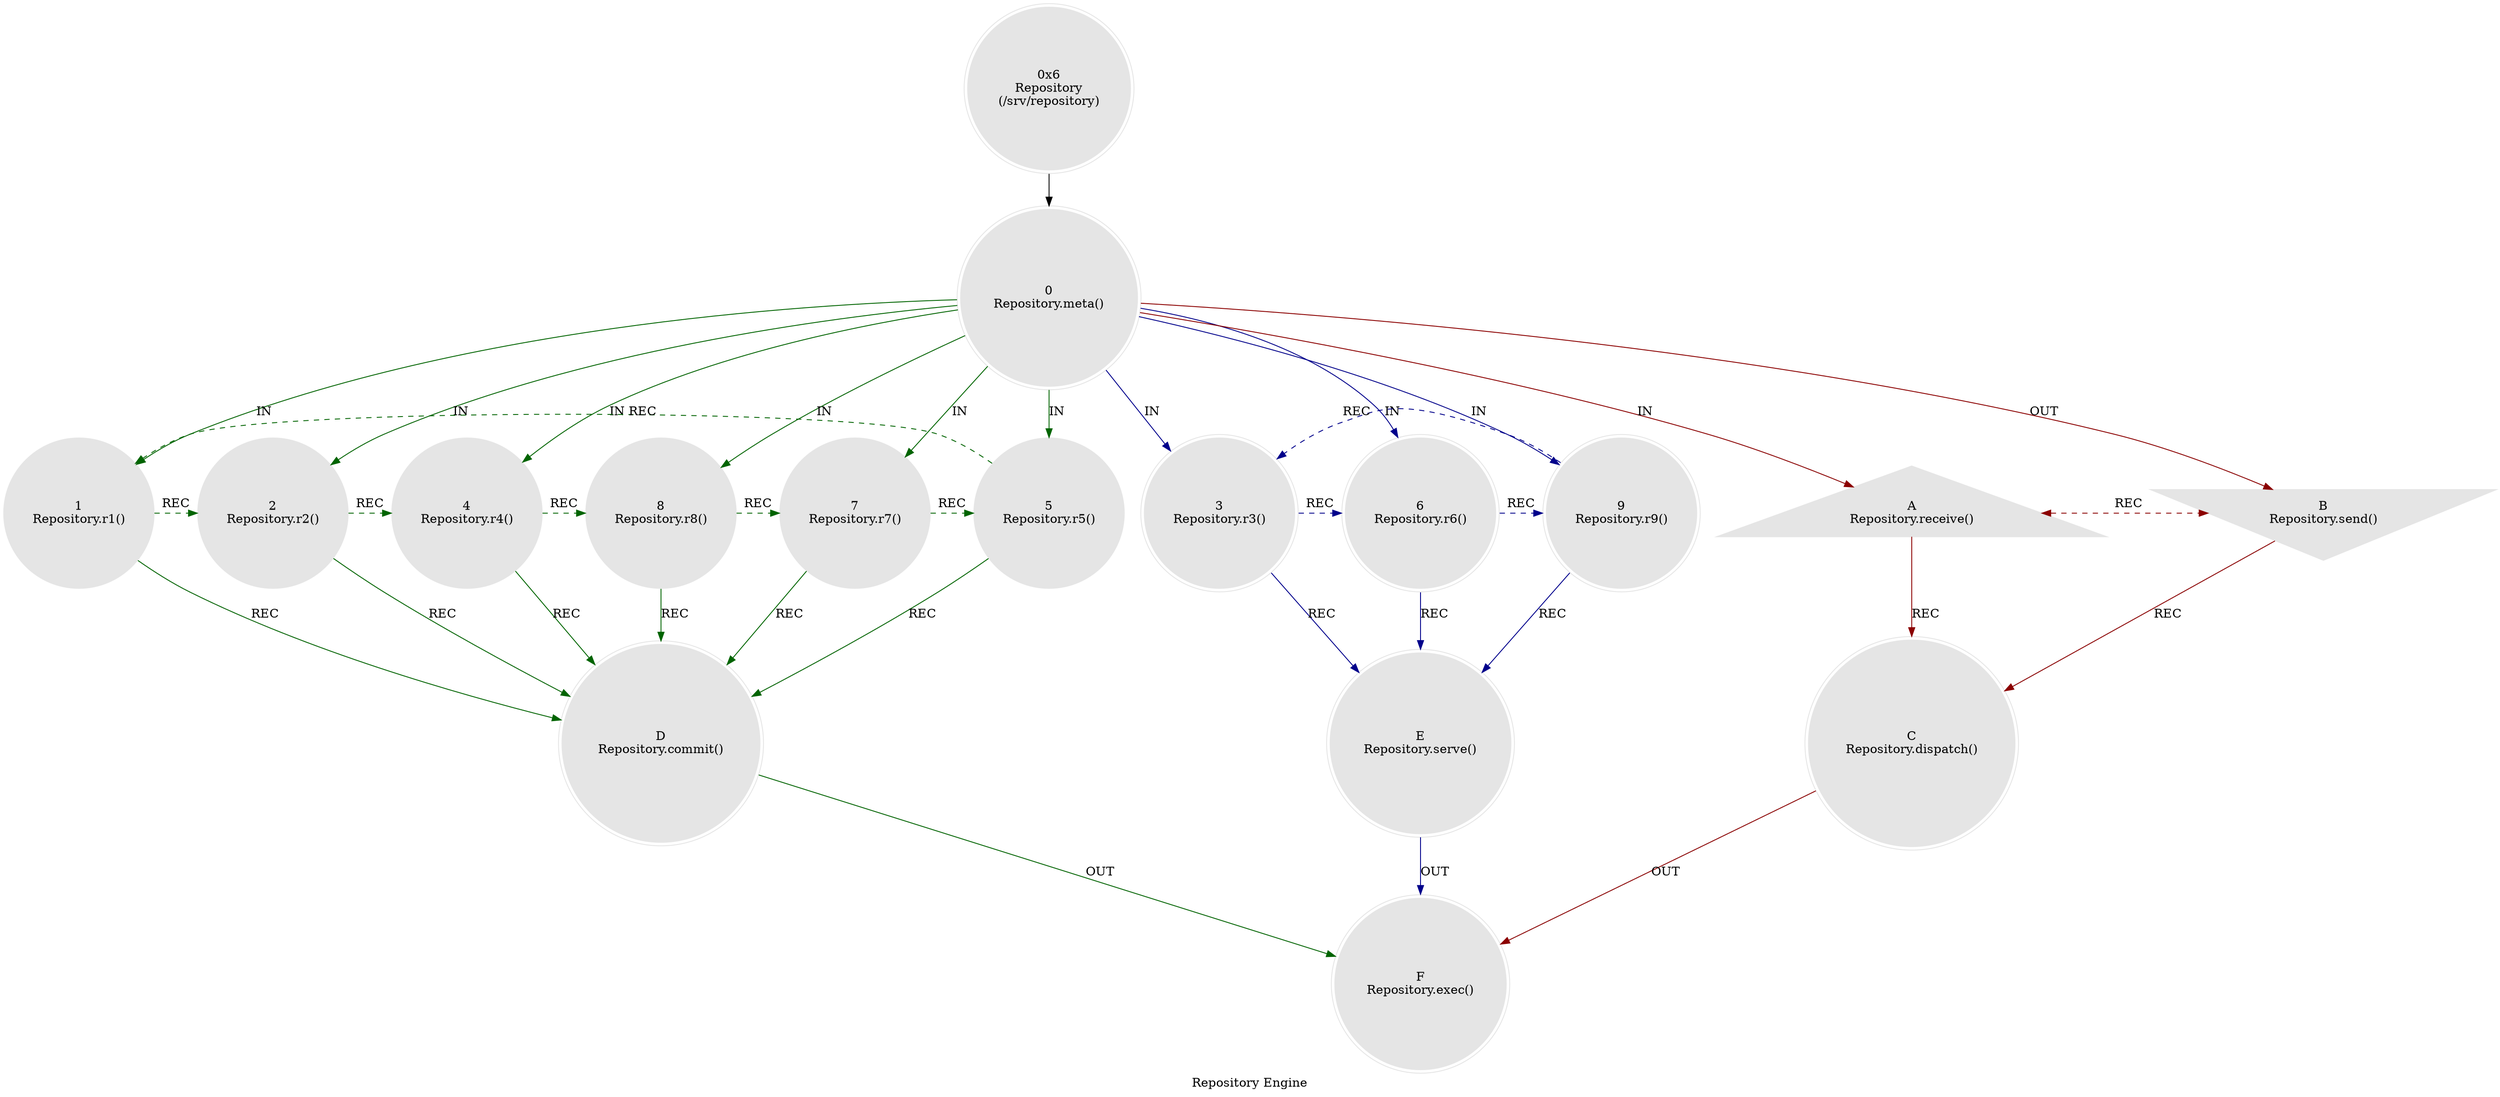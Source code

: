 digraph RepositoryEngine {
    label = "Repository Engine";
    style = filled;
    color = red;
    comment = "";
    node [shape = polygon; sides = 6; style = filled; color = grey90;];
    
    spark_6_mythos_t [label = "0x6\nRepository\n(/srv/repository)";shape = doublecircle;];
    
    // r0::meta();r1,r2,r4,r8,r7,r5;r3,r6,r;ra::receive(),rb::send(),rc::dispatch(),rd::commit(),re::serve(),rf::exec()
    spark_0_repository_t [label = "0\nRepository.meta()";shape = doublecircle;comment = "";];
    spark_1_repository_t [label = "1\nRepository.r1()";shape = circle;comment = "";];
    spark_2_repository_t [label = "2\nRepository.r2()";shape = circle;comment = "";];
    spark_4_repository_t [label = "4\nRepository.r4()";shape = circle;comment = "";];
    spark_8_repository_t [label = "8\nRepository.r8()";shape = circle;comment = "";];
    spark_7_repository_t [label = "7\nRepository.r7()";shape = circle;comment = "";];
    spark_5_repository_t [label = "5\nRepository.r5()";shape = circle;comment = "";];
    spark_3_repository_t [label = "3\nRepository.r3()";shape = doublecircle;comment = "";];
    spark_6_repository_t [label = "6\nRepository.r6()";shape = doublecircle;comment = "";];
    spark_9_repository_t [label = "9\nRepository.r9()";shape = doublecircle;comment = "";];
    spark_a_repository_t [label = "A\nRepository.receive()";shape = triangle;comment = "";];
    spark_b_repository_t [label = "B\nRepository.send()";shape = invtriangle;comment = "";];
    spark_c_repository_t [label = "C\nRepository.dispatch()";shape = doublecircle;];
    spark_d_repository_t [label = "D\nRepository.commit()";shape = doublecircle;];
    spark_e_repository_t [label = "E\nRepository.serve()";shape = doublecircle;];
    spark_f_repository_t [label = "F\nRepository.exec()";shape = doublecircle;];
    
    // IN = Input
    // OUT = Output
    // REC = Recursion
    spark_6_mythos_t -> spark_0_repository_t;
    spark_0_repository_t -> spark_a_repository_t [label = "IN"; color = darkred; comment = "";];
    spark_0_repository_t -> spark_b_repository_t [label = "OUT"; color = darkred; comment = "";];
    spark_0_repository_t -> {spark_3_repository_t spark_6_repository_t spark_9_repository_t} [label = "IN"; color = darkblue; comment = "";];
    spark_0_repository_t -> {spark_1_repository_t spark_2_repository_t spark_4_repository_t spark_5_repository_t spark_7_repository_t spark_8_repository_t} [label = "IN"; color = darkgreen; comment = "";];
    
    {spark_a_repository_t spark_b_repository_t} -> spark_c_repository_t [label = "REC"; color = darkred; comment = "";];
    {spark_3_repository_t spark_6_repository_t spark_9_repository_t} -> spark_e_repository_t [label = "REC"; color = darkblue; comment = "";];
    {spark_1_repository_t spark_2_repository_t spark_4_repository_t spark_8_repository_t spark_7_repository_t spark_5_repository_t} -> spark_d_repository_t [label = "REC"; color = darkgreen; comment = "";];
    
    spark_a_repository_t -> spark_b_repository_t [label = "REC"; color = darkred; comment = ""; style = dashed; constraint = false; dir = both;];
    spark_3_repository_t -> spark_6_repository_t -> spark_9_repository_t -> spark_3_repository_t [label = "REC"; color = darkblue; comment = ""; style = dashed; constraint = false;];
    spark_1_repository_t -> spark_2_repository_t -> spark_4_repository_t -> spark_8_repository_t -> spark_7_repository_t -> spark_5_repository_t -> spark_1_repository_t [label = "REC"; color = darkgreen; comment = ""; style = dashed; constraint = false;];
    
    spark_c_repository_t -> spark_f_repository_t [label = "OUT"; color = darkred; comment = "";];
    spark_e_repository_t -> spark_f_repository_t [label = "OUT"; color = darkblue; comment = "";];
    spark_d_repository_t -> spark_f_repository_t [label = "OUT"; color = darkgreen; comment = "";];
}